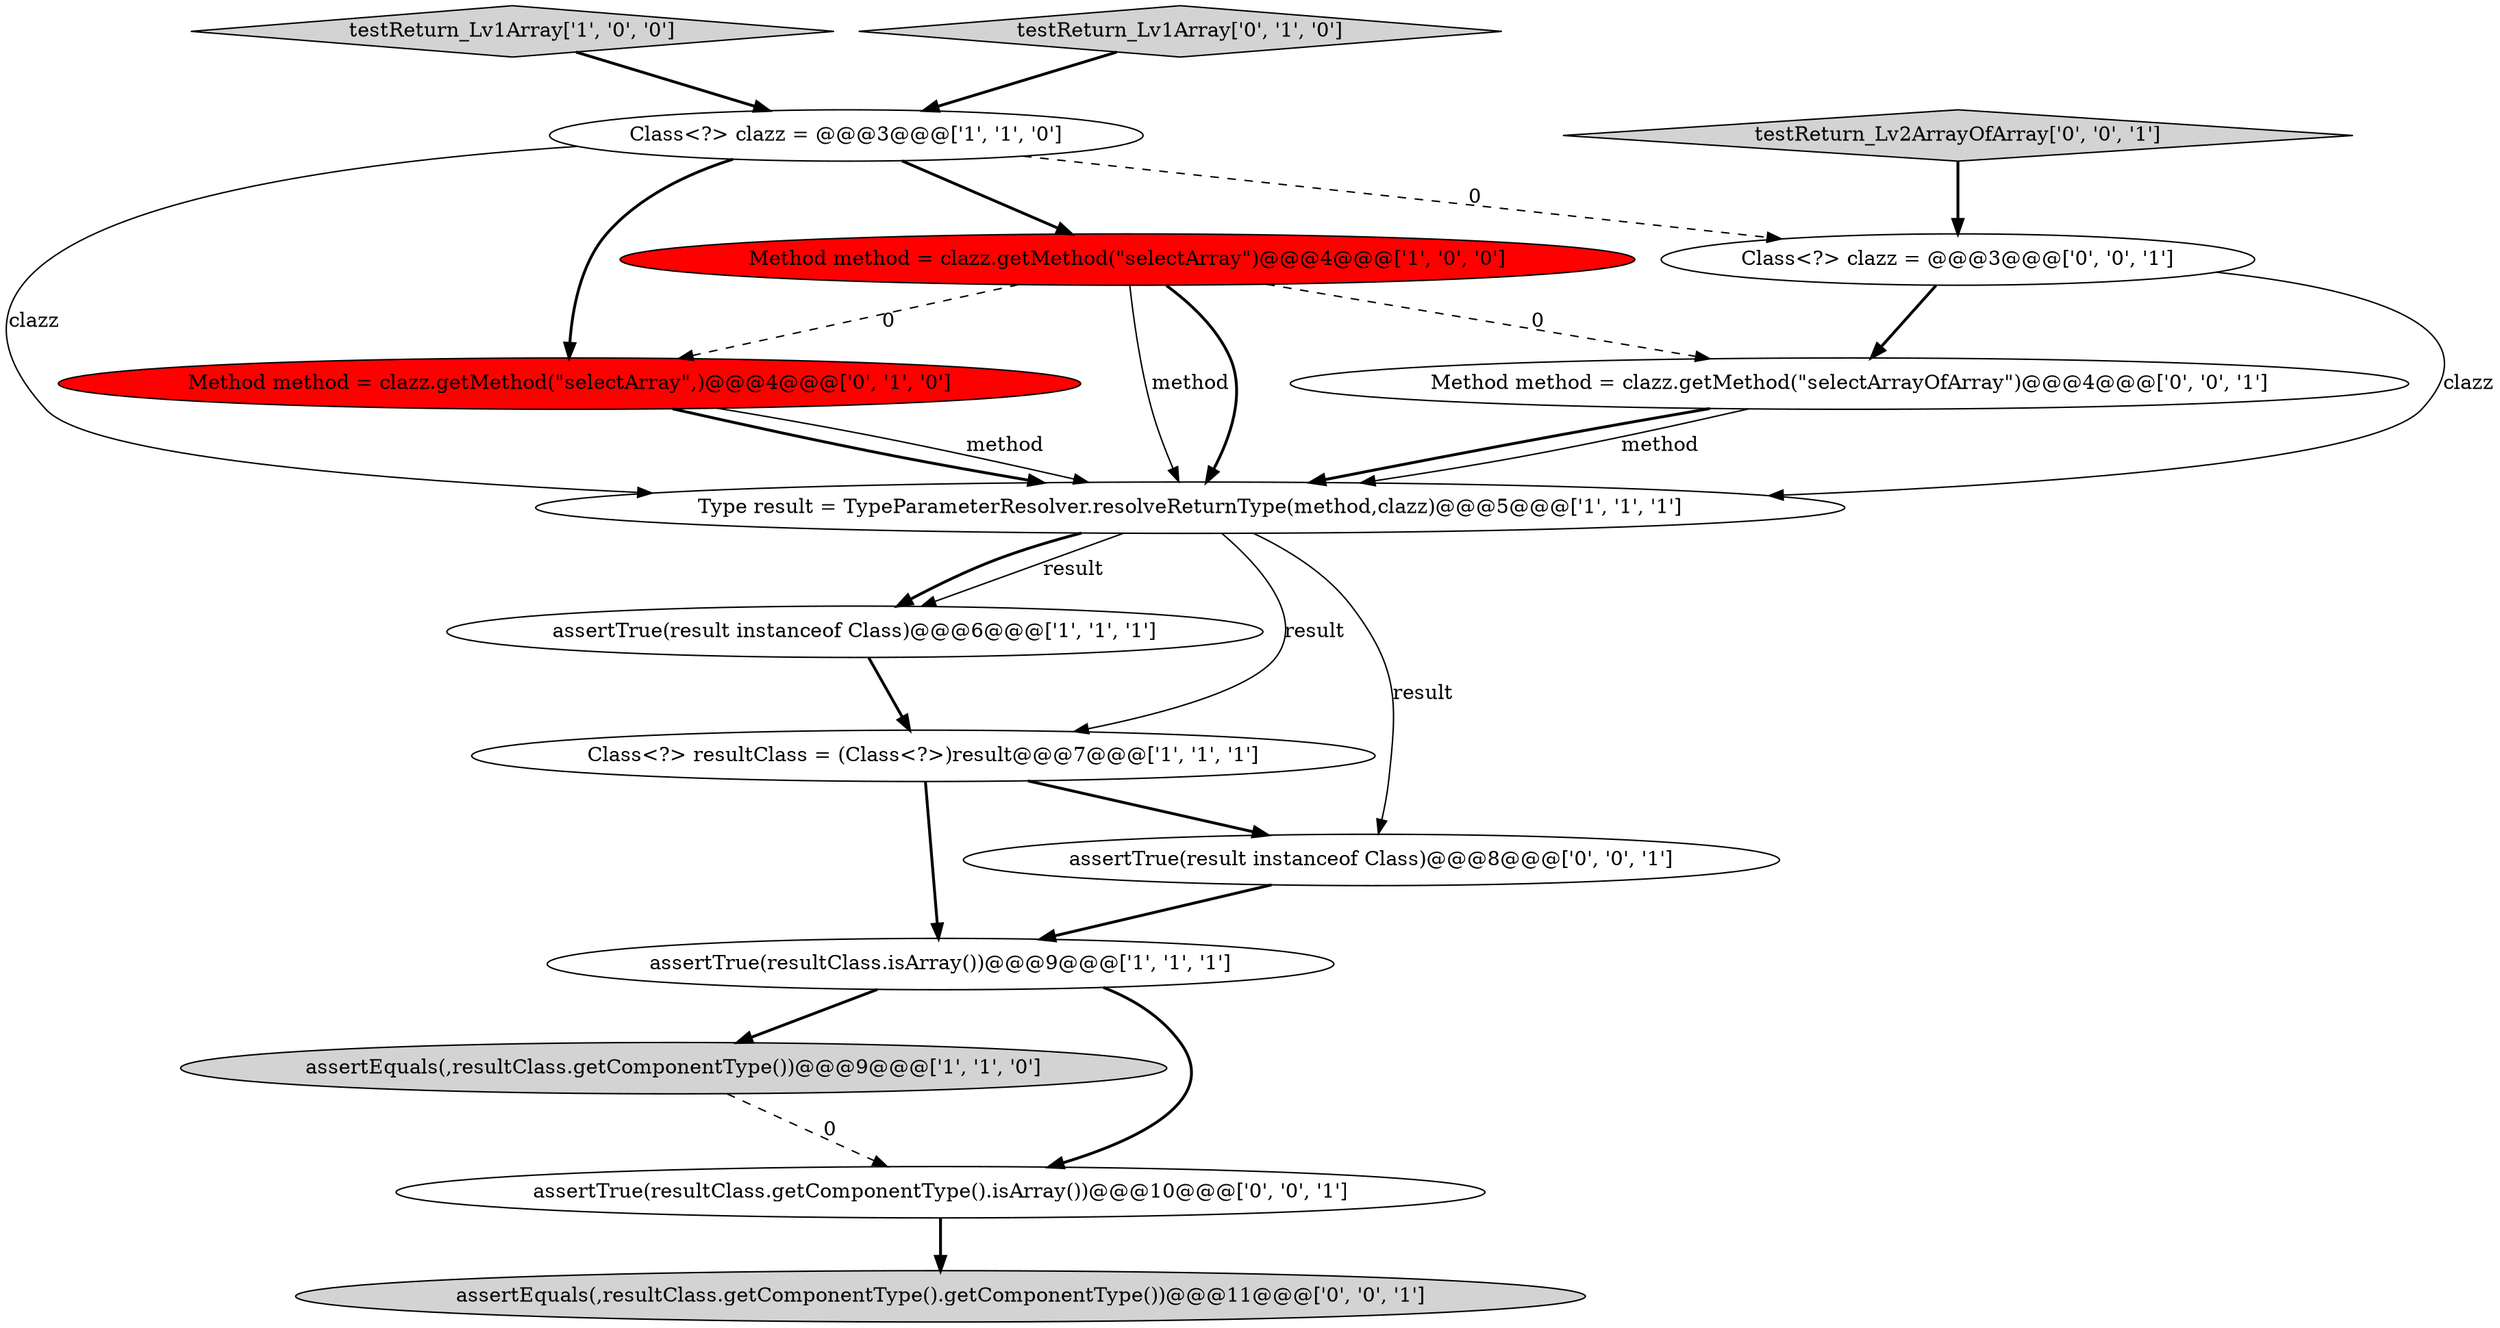 digraph {
3 [style = filled, label = "testReturn_Lv1Array['1', '0', '0']", fillcolor = lightgray, shape = diamond image = "AAA0AAABBB1BBB"];
1 [style = filled, label = "assertEquals(,resultClass.getComponentType())@@@9@@@['1', '1', '0']", fillcolor = lightgray, shape = ellipse image = "AAA0AAABBB1BBB"];
6 [style = filled, label = "Method method = clazz.getMethod(\"selectArray\")@@@4@@@['1', '0', '0']", fillcolor = red, shape = ellipse image = "AAA1AAABBB1BBB"];
8 [style = filled, label = "Method method = clazz.getMethod(\"selectArray\",)@@@4@@@['0', '1', '0']", fillcolor = red, shape = ellipse image = "AAA1AAABBB2BBB"];
10 [style = filled, label = "testReturn_Lv2ArrayOfArray['0', '0', '1']", fillcolor = lightgray, shape = diamond image = "AAA0AAABBB3BBB"];
12 [style = filled, label = "assertTrue(resultClass.getComponentType().isArray())@@@10@@@['0', '0', '1']", fillcolor = white, shape = ellipse image = "AAA0AAABBB3BBB"];
5 [style = filled, label = "Class<?> clazz = @@@3@@@['1', '1', '0']", fillcolor = white, shape = ellipse image = "AAA0AAABBB1BBB"];
11 [style = filled, label = "Method method = clazz.getMethod(\"selectArrayOfArray\")@@@4@@@['0', '0', '1']", fillcolor = white, shape = ellipse image = "AAA0AAABBB3BBB"];
14 [style = filled, label = "assertEquals(,resultClass.getComponentType().getComponentType())@@@11@@@['0', '0', '1']", fillcolor = lightgray, shape = ellipse image = "AAA0AAABBB3BBB"];
2 [style = filled, label = "Type result = TypeParameterResolver.resolveReturnType(method,clazz)@@@5@@@['1', '1', '1']", fillcolor = white, shape = ellipse image = "AAA0AAABBB1BBB"];
4 [style = filled, label = "assertTrue(resultClass.isArray())@@@9@@@['1', '1', '1']", fillcolor = white, shape = ellipse image = "AAA0AAABBB1BBB"];
0 [style = filled, label = "Class<?> resultClass = (Class<?>)result@@@7@@@['1', '1', '1']", fillcolor = white, shape = ellipse image = "AAA0AAABBB1BBB"];
9 [style = filled, label = "testReturn_Lv1Array['0', '1', '0']", fillcolor = lightgray, shape = diamond image = "AAA0AAABBB2BBB"];
15 [style = filled, label = "assertTrue(result instanceof Class)@@@8@@@['0', '0', '1']", fillcolor = white, shape = ellipse image = "AAA0AAABBB3BBB"];
7 [style = filled, label = "assertTrue(result instanceof Class)@@@6@@@['1', '1', '1']", fillcolor = white, shape = ellipse image = "AAA0AAABBB1BBB"];
13 [style = filled, label = "Class<?> clazz = @@@3@@@['0', '0', '1']", fillcolor = white, shape = ellipse image = "AAA0AAABBB3BBB"];
5->13 [style = dashed, label="0"];
5->8 [style = bold, label=""];
6->8 [style = dashed, label="0"];
2->0 [style = solid, label="result"];
2->15 [style = solid, label="result"];
5->2 [style = solid, label="clazz"];
6->11 [style = dashed, label="0"];
7->0 [style = bold, label=""];
6->2 [style = solid, label="method"];
13->11 [style = bold, label=""];
0->15 [style = bold, label=""];
11->2 [style = bold, label=""];
2->7 [style = solid, label="result"];
6->2 [style = bold, label=""];
1->12 [style = dashed, label="0"];
3->5 [style = bold, label=""];
13->2 [style = solid, label="clazz"];
5->6 [style = bold, label=""];
8->2 [style = bold, label=""];
10->13 [style = bold, label=""];
0->4 [style = bold, label=""];
12->14 [style = bold, label=""];
15->4 [style = bold, label=""];
9->5 [style = bold, label=""];
4->12 [style = bold, label=""];
8->2 [style = solid, label="method"];
4->1 [style = bold, label=""];
2->7 [style = bold, label=""];
11->2 [style = solid, label="method"];
}
